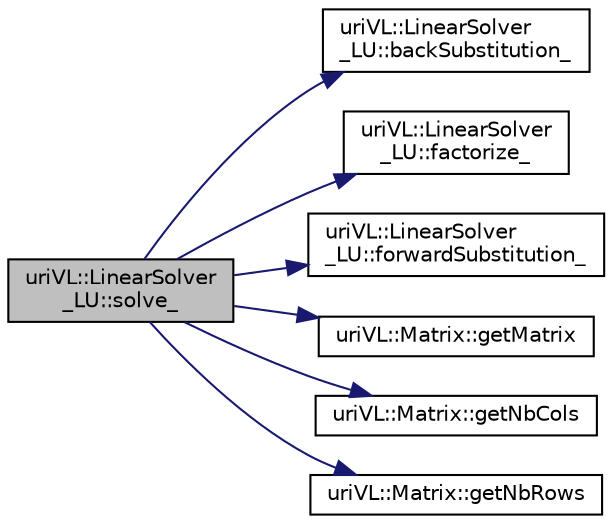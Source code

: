 digraph "uriVL::LinearSolver_LU::solve_"
{
  edge [fontname="Helvetica",fontsize="10",labelfontname="Helvetica",labelfontsize="10"];
  node [fontname="Helvetica",fontsize="10",shape=record];
  rankdir="LR";
  Node1 [label="uriVL::LinearSolver\l_LU::solve_",height=0.2,width=0.4,color="black", fillcolor="grey75", style="filled", fontcolor="black"];
  Node1 -> Node2 [color="midnightblue",fontsize="10",style="solid",fontname="Helvetica"];
  Node2 [label="uriVL::LinearSolver\l_LU::backSubstitution_",height=0.2,width=0.4,color="black", fillcolor="white", style="filled",URL="$classuriVL_1_1LinearSolver__LU.html#ad8b2fad0ca7733a6730056d9e1af8bd8",tooltip="Solves an upper-triangular SLE. "];
  Node1 -> Node3 [color="midnightblue",fontsize="10",style="solid",fontname="Helvetica"];
  Node3 [label="uriVL::LinearSolver\l_LU::factorize_",height=0.2,width=0.4,color="black", fillcolor="white", style="filled",URL="$classuriVL_1_1LinearSolver__LU.html#a18aab68f8c683a87d57d912dedce8cad",tooltip="Computes the LU factorization of an SLE. "];
  Node1 -> Node4 [color="midnightblue",fontsize="10",style="solid",fontname="Helvetica"];
  Node4 [label="uriVL::LinearSolver\l_LU::forwardSubstitution_",height=0.2,width=0.4,color="black", fillcolor="white", style="filled",URL="$classuriVL_1_1LinearSolver__LU.html#af1c96641a58a7f2d25891ae6dfa31c35",tooltip="Solves a unit-diagonal lower-triangular SLE. "];
  Node1 -> Node5 [color="midnightblue",fontsize="10",style="solid",fontname="Helvetica"];
  Node5 [label="uriVL::Matrix::getMatrix",height=0.2,width=0.4,color="black", fillcolor="white", style="filled",URL="$classuriVL_1_1Matrix.html#a29c91cadbe9ad1e2ec93d51711348f77",tooltip="Returns a read-only pointer to the matrix data. "];
  Node1 -> Node6 [color="midnightblue",fontsize="10",style="solid",fontname="Helvetica"];
  Node6 [label="uriVL::Matrix::getNbCols",height=0.2,width=0.4,color="black", fillcolor="white", style="filled",URL="$classuriVL_1_1Matrix.html#ad31ec31b060abc8b63e04d670acc1041",tooltip="This function returns a int corresponding to the number of columns in this "];
  Node1 -> Node7 [color="midnightblue",fontsize="10",style="solid",fontname="Helvetica"];
  Node7 [label="uriVL::Matrix::getNbRows",height=0.2,width=0.4,color="black", fillcolor="white", style="filled",URL="$classuriVL_1_1Matrix.html#a15c065f33d719d09ec6158dc46af09aa",tooltip="This function returns a int corresponding to the number of rows in this "];
}
